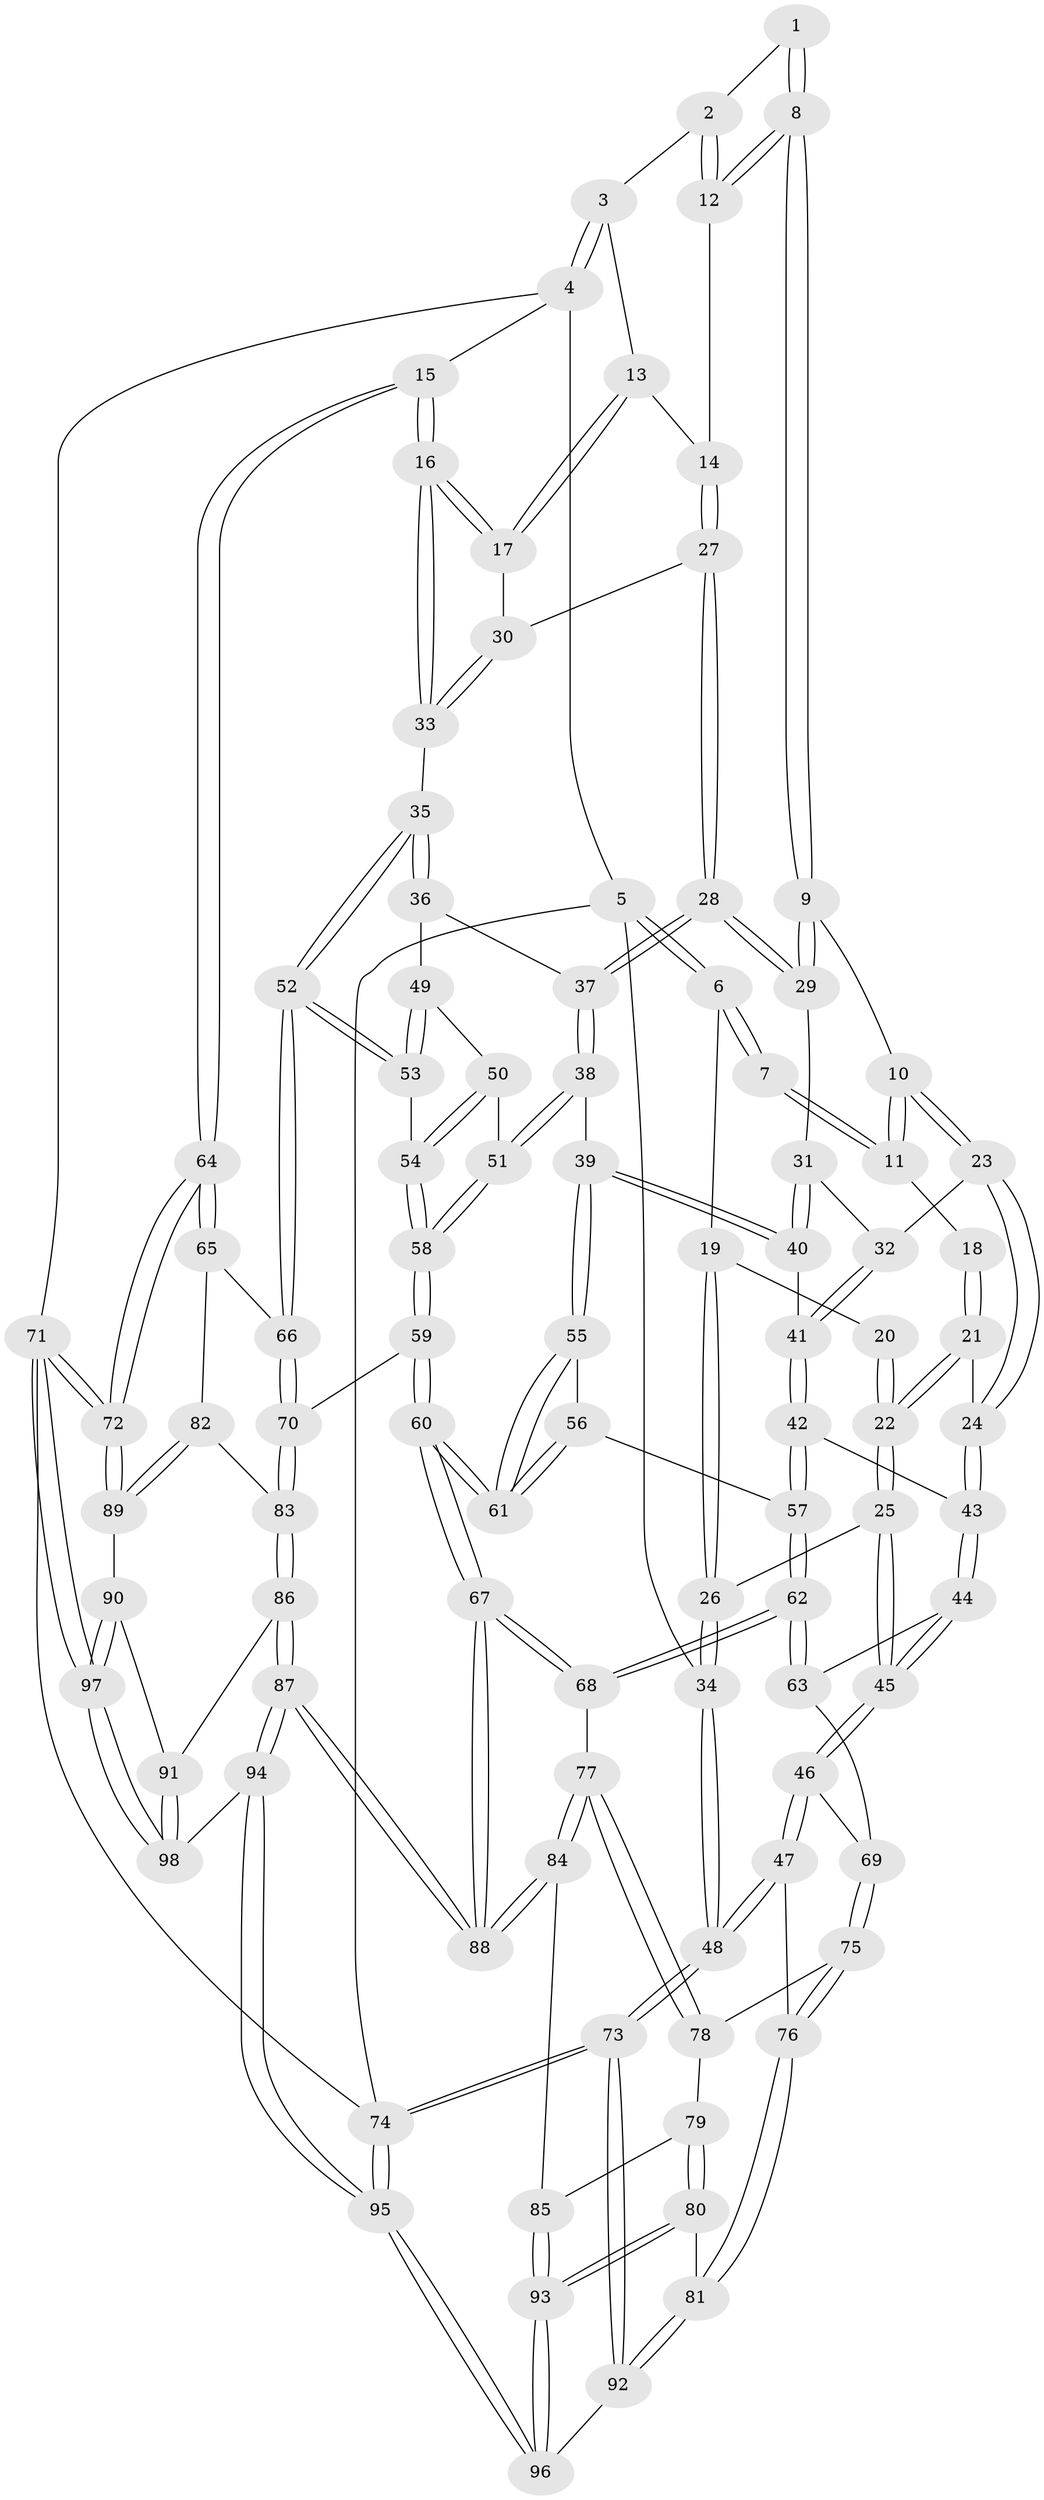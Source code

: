 // Generated by graph-tools (version 1.1) at 2025/27/03/09/25 03:27:13]
// undirected, 98 vertices, 242 edges
graph export_dot {
graph [start="1"]
  node [color=gray90,style=filled];
  1 [pos="+0.4115474256108168+0"];
  2 [pos="+0.5990733935835105+0"];
  3 [pos="+0.9746427176343174+0"];
  4 [pos="+1+0"];
  5 [pos="+0+0"];
  6 [pos="+0+0"];
  7 [pos="+0.3398120235806982+0"];
  8 [pos="+0.4548875005753189+0.14451202575198768"];
  9 [pos="+0.4301327563333228+0.173309870147196"];
  10 [pos="+0.4136556408661299+0.1791687474010886"];
  11 [pos="+0.3032660902882897+0.11792824099343481"];
  12 [pos="+0.5444676229457386+0.11639699657041391"];
  13 [pos="+0.8754072815139209+0"];
  14 [pos="+0.7063353375235359+0.1383185325717871"];
  15 [pos="+1+0.362104307692202"];
  16 [pos="+1+0.37921594935161984"];
  17 [pos="+0.8902128943548251+0.24288496054287675"];
  18 [pos="+0.23496721897989345+0.11843267886136369"];
  19 [pos="+0.06391814007683329+0.04418025097945802"];
  20 [pos="+0.16200264244874474+0.0915597271963376"];
  21 [pos="+0.21805072315933816+0.3321627147288554"];
  22 [pos="+0.2001401383553698+0.33771104081879544"];
  23 [pos="+0.37358815048175853+0.2544439633600397"];
  24 [pos="+0.3152565720926169+0.3308157786442282"];
  25 [pos="+0.1767109029908383+0.3474058505342166"];
  26 [pos="+0.0966169961859352+0.3061174126922511"];
  27 [pos="+0.7142266703098431+0.2488628005496642"];
  28 [pos="+0.6953640108406782+0.3111861485726748"];
  29 [pos="+0.5484334221122433+0.296402732015014"];
  30 [pos="+0.769104959702864+0.2484330161445878"];
  31 [pos="+0.53331646545245+0.3220923443557143"];
  32 [pos="+0.4822421397823806+0.3661855553178239"];
  33 [pos="+1+0.3936242097216776"];
  34 [pos="+0+0.4067428234451566"];
  35 [pos="+0.9750424291823465+0.4100421549806229"];
  36 [pos="+0.7642700037940433+0.3861253914151876"];
  37 [pos="+0.7015359844685237+0.3320990079294564"];
  38 [pos="+0.5945460025900016+0.4688607175612386"];
  39 [pos="+0.5565639609161747+0.47168717965882756"];
  40 [pos="+0.5553702982478195+0.47115100114364006"];
  41 [pos="+0.4455860359449623+0.44994641963751947"];
  42 [pos="+0.41368986091393073+0.45879432237370144"];
  43 [pos="+0.38256296052105626+0.4518352737419617"];
  44 [pos="+0.3154442774033577+0.5223969529645521"];
  45 [pos="+0.14895145430922438+0.5418559423974405"];
  46 [pos="+0.13619591200456277+0.5569737836360771"];
  47 [pos="+0+0.6180398138302233"];
  48 [pos="+0+0.6139857526327778"];
  49 [pos="+0.7639729043180492+0.3893039579748925"];
  50 [pos="+0.6964374150723559+0.49235681677730236"];
  51 [pos="+0.6143882114718668+0.49549414994387303"];
  52 [pos="+0.8780808647819779+0.5698259288381176"];
  53 [pos="+0.7693786673878349+0.5518357899351739"];
  54 [pos="+0.7401103201695265+0.5709480162822586"];
  55 [pos="+0.5438585356137347+0.51639921303095"];
  56 [pos="+0.4783533749893916+0.5780665668446614"];
  57 [pos="+0.4488344013093822+0.5739351933265178"];
  58 [pos="+0.6779329729763759+0.6282072206834478"];
  59 [pos="+0.6731270061806779+0.6445486115693683"];
  60 [pos="+0.5873711557218534+0.685173510513889"];
  61 [pos="+0.5544832843117837+0.6325245130905138"];
  62 [pos="+0.3895224373258095+0.6727582636742845"];
  63 [pos="+0.3358485887835769+0.5798677486509023"];
  64 [pos="+1+0.6505903317519931"];
  65 [pos="+0.9298119120014163+0.6716666969621209"];
  66 [pos="+0.888522724694349+0.611522318800893"];
  67 [pos="+0.5637158409207301+0.715835890487825"];
  68 [pos="+0.3896429969194398+0.6861103048988998"];
  69 [pos="+0.22000765713939197+0.6691754579483663"];
  70 [pos="+0.7375880497221912+0.6991379700263242"];
  71 [pos="+1+1"];
  72 [pos="+1+1"];
  73 [pos="+0+0.8743934881245385"];
  74 [pos="+0+1"];
  75 [pos="+0.22133828653077614+0.6714714157480411"];
  76 [pos="+0.10189493767930945+0.7795872977989383"];
  77 [pos="+0.36894838587128004+0.7070316977839394"];
  78 [pos="+0.22765950499739718+0.6778579406030091"];
  79 [pos="+0.22205522725365762+0.7384349279739896"];
  80 [pos="+0.1621792854911518+0.8595690977455749"];
  81 [pos="+0.1472778535355227+0.8491527416454823"];
  82 [pos="+0.9009565880474794+0.7334571883295309"];
  83 [pos="+0.7614478566780809+0.739813676804636"];
  84 [pos="+0.36152846074876627+0.7702887053875446"];
  85 [pos="+0.31196821048922563+0.8173600450526044"];
  86 [pos="+0.755250321909632+0.7900849851987614"];
  87 [pos="+0.5729751416083518+0.9835114371855687"];
  88 [pos="+0.5702636076512199+0.9743641300890646"];
  89 [pos="+0.9305847840562488+0.8496693910240802"];
  90 [pos="+0.8794830495786213+0.8734509296859562"];
  91 [pos="+0.8684974504814311+0.8767898889742185"];
  92 [pos="+0+0.8902292157056023"];
  93 [pos="+0.22539907550937488+0.9545569067175558"];
  94 [pos="+0.5710378900372274+1"];
  95 [pos="+0.28778554538880674+1"];
  96 [pos="+0.23406848200141997+1"];
  97 [pos="+1+1"];
  98 [pos="+0.6197082053100645+1"];
  1 -- 2;
  1 -- 8;
  1 -- 8;
  2 -- 3;
  2 -- 12;
  2 -- 12;
  3 -- 4;
  3 -- 4;
  3 -- 13;
  4 -- 5;
  4 -- 15;
  4 -- 71;
  5 -- 6;
  5 -- 6;
  5 -- 34;
  5 -- 74;
  6 -- 7;
  6 -- 7;
  6 -- 19;
  7 -- 11;
  7 -- 11;
  8 -- 9;
  8 -- 9;
  8 -- 12;
  8 -- 12;
  9 -- 10;
  9 -- 29;
  9 -- 29;
  10 -- 11;
  10 -- 11;
  10 -- 23;
  10 -- 23;
  11 -- 18;
  12 -- 14;
  13 -- 14;
  13 -- 17;
  13 -- 17;
  14 -- 27;
  14 -- 27;
  15 -- 16;
  15 -- 16;
  15 -- 64;
  15 -- 64;
  16 -- 17;
  16 -- 17;
  16 -- 33;
  16 -- 33;
  17 -- 30;
  18 -- 21;
  18 -- 21;
  19 -- 20;
  19 -- 26;
  19 -- 26;
  20 -- 22;
  20 -- 22;
  21 -- 22;
  21 -- 22;
  21 -- 24;
  22 -- 25;
  22 -- 25;
  23 -- 24;
  23 -- 24;
  23 -- 32;
  24 -- 43;
  24 -- 43;
  25 -- 26;
  25 -- 45;
  25 -- 45;
  26 -- 34;
  26 -- 34;
  27 -- 28;
  27 -- 28;
  27 -- 30;
  28 -- 29;
  28 -- 29;
  28 -- 37;
  28 -- 37;
  29 -- 31;
  30 -- 33;
  30 -- 33;
  31 -- 32;
  31 -- 40;
  31 -- 40;
  32 -- 41;
  32 -- 41;
  33 -- 35;
  34 -- 48;
  34 -- 48;
  35 -- 36;
  35 -- 36;
  35 -- 52;
  35 -- 52;
  36 -- 37;
  36 -- 49;
  37 -- 38;
  37 -- 38;
  38 -- 39;
  38 -- 51;
  38 -- 51;
  39 -- 40;
  39 -- 40;
  39 -- 55;
  39 -- 55;
  40 -- 41;
  41 -- 42;
  41 -- 42;
  42 -- 43;
  42 -- 57;
  42 -- 57;
  43 -- 44;
  43 -- 44;
  44 -- 45;
  44 -- 45;
  44 -- 63;
  45 -- 46;
  45 -- 46;
  46 -- 47;
  46 -- 47;
  46 -- 69;
  47 -- 48;
  47 -- 48;
  47 -- 76;
  48 -- 73;
  48 -- 73;
  49 -- 50;
  49 -- 53;
  49 -- 53;
  50 -- 51;
  50 -- 54;
  50 -- 54;
  51 -- 58;
  51 -- 58;
  52 -- 53;
  52 -- 53;
  52 -- 66;
  52 -- 66;
  53 -- 54;
  54 -- 58;
  54 -- 58;
  55 -- 56;
  55 -- 61;
  55 -- 61;
  56 -- 57;
  56 -- 61;
  56 -- 61;
  57 -- 62;
  57 -- 62;
  58 -- 59;
  58 -- 59;
  59 -- 60;
  59 -- 60;
  59 -- 70;
  60 -- 61;
  60 -- 61;
  60 -- 67;
  60 -- 67;
  62 -- 63;
  62 -- 63;
  62 -- 68;
  62 -- 68;
  63 -- 69;
  64 -- 65;
  64 -- 65;
  64 -- 72;
  64 -- 72;
  65 -- 66;
  65 -- 82;
  66 -- 70;
  66 -- 70;
  67 -- 68;
  67 -- 68;
  67 -- 88;
  67 -- 88;
  68 -- 77;
  69 -- 75;
  69 -- 75;
  70 -- 83;
  70 -- 83;
  71 -- 72;
  71 -- 72;
  71 -- 97;
  71 -- 97;
  71 -- 74;
  72 -- 89;
  72 -- 89;
  73 -- 74;
  73 -- 74;
  73 -- 92;
  73 -- 92;
  74 -- 95;
  74 -- 95;
  75 -- 76;
  75 -- 76;
  75 -- 78;
  76 -- 81;
  76 -- 81;
  77 -- 78;
  77 -- 78;
  77 -- 84;
  77 -- 84;
  78 -- 79;
  79 -- 80;
  79 -- 80;
  79 -- 85;
  80 -- 81;
  80 -- 93;
  80 -- 93;
  81 -- 92;
  81 -- 92;
  82 -- 83;
  82 -- 89;
  82 -- 89;
  83 -- 86;
  83 -- 86;
  84 -- 85;
  84 -- 88;
  84 -- 88;
  85 -- 93;
  85 -- 93;
  86 -- 87;
  86 -- 87;
  86 -- 91;
  87 -- 88;
  87 -- 88;
  87 -- 94;
  87 -- 94;
  89 -- 90;
  90 -- 91;
  90 -- 97;
  90 -- 97;
  91 -- 98;
  91 -- 98;
  92 -- 96;
  93 -- 96;
  93 -- 96;
  94 -- 95;
  94 -- 95;
  94 -- 98;
  95 -- 96;
  95 -- 96;
  97 -- 98;
  97 -- 98;
}
